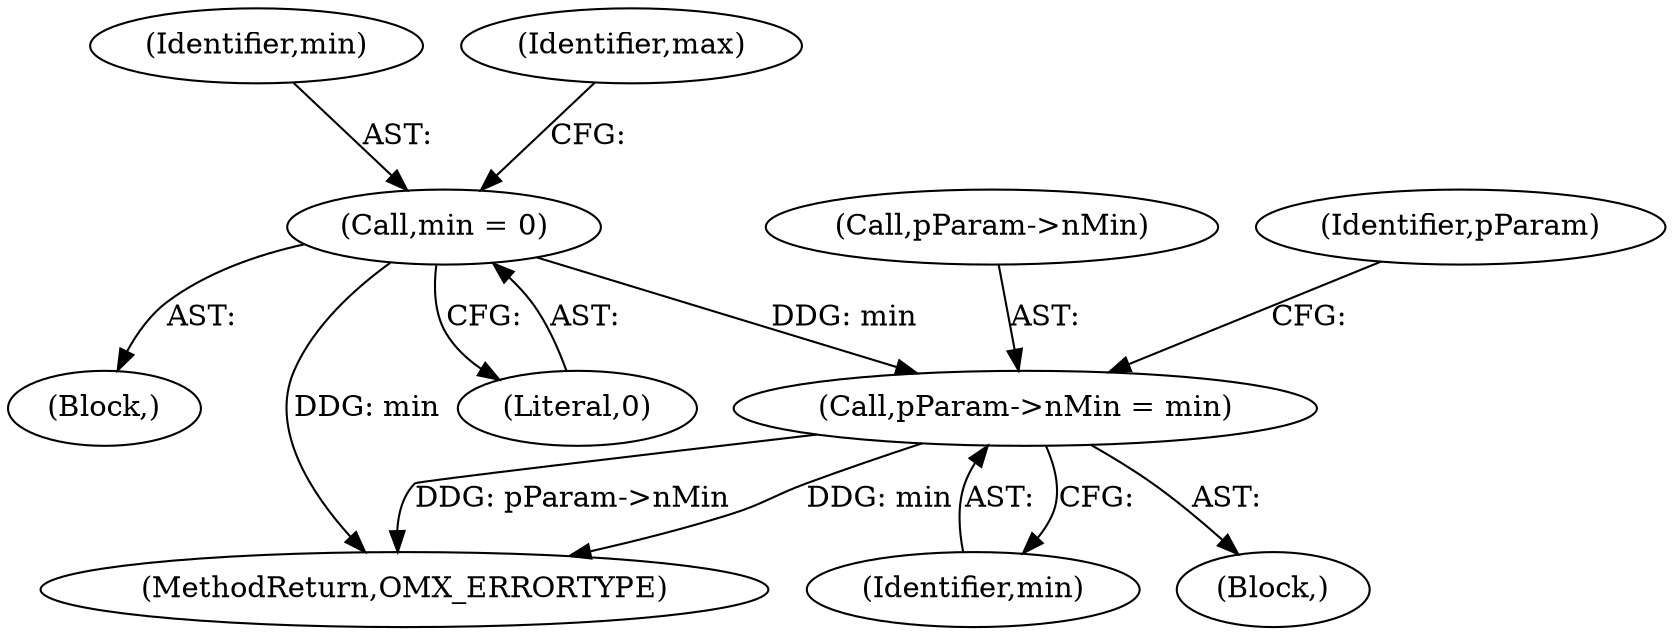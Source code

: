 digraph "0_Android_560ccdb509a7b86186fac0fce1b25bd9a3e6a6e8_5@pointer" {
"1001102" [label="(Call,pParam->nMin = min)"];
"1001082" [label="(Call,min = 0)"];
"1001103" [label="(Call,pParam->nMin)"];
"1001084" [label="(Literal,0)"];
"1001106" [label="(Identifier,min)"];
"1001102" [label="(Call,pParam->nMin = min)"];
"1001080" [label="(Block,)"];
"1001444" [label="(MethodReturn,OMX_ERRORTYPE)"];
"1001082" [label="(Call,min = 0)"];
"1001101" [label="(Block,)"];
"1001083" [label="(Identifier,min)"];
"1001087" [label="(Identifier,max)"];
"1001109" [label="(Identifier,pParam)"];
"1001102" -> "1001101"  [label="AST: "];
"1001102" -> "1001106"  [label="CFG: "];
"1001103" -> "1001102"  [label="AST: "];
"1001106" -> "1001102"  [label="AST: "];
"1001109" -> "1001102"  [label="CFG: "];
"1001102" -> "1001444"  [label="DDG: pParam->nMin"];
"1001102" -> "1001444"  [label="DDG: min"];
"1001082" -> "1001102"  [label="DDG: min"];
"1001082" -> "1001080"  [label="AST: "];
"1001082" -> "1001084"  [label="CFG: "];
"1001083" -> "1001082"  [label="AST: "];
"1001084" -> "1001082"  [label="AST: "];
"1001087" -> "1001082"  [label="CFG: "];
"1001082" -> "1001444"  [label="DDG: min"];
}
